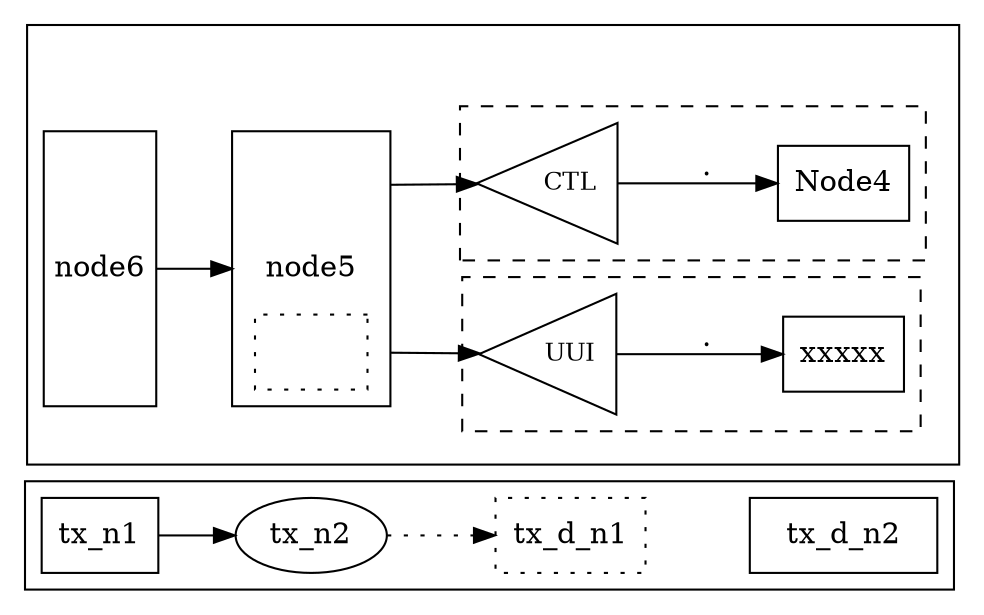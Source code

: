 digraph {
  tooltip="Graph Tooltip"
  rankdir="LR"
  compound=true
  nodesep=0.1

  subgraph cluster_tx_lane{
      graph [label=""]
      tx_n1 [shape="rect"];tx_n2;
      tx_d_n1 [style=dotted,shape=rect,width=1]
      tx_d_n2 [shape=rect,fixedsize=true,width=1.255]
      tx_n1 -> tx_n2
      tx_n2 -> tx_d_n1 [style="dotted"]
      tx_d_n1->tx_d_n2 [style=invis]
  }
  
  subgraph cluster_rx_lane{
      label=""
      subgraph cluster_rx{
        label="rx"
        style="invis"

        subgraph cluster_a {
          label=""
          tooltip="Cluster Tooltip"
          style="dashed"
          Node1 [tooltip="Node1 Tooltip", 
                 label="UUI", 
                 shape="triangle",
                 orientation=90,
                 height=0.8,
                 fontsize=12]
          Node2 [shape="rect", label="xxxxx"]
          Node1 -> Node2 [label="." tooltip="Edge Tooltip"]
        }
        subgraph cluster_b {
          label=""
          tooltip="Cluster Tooltip"
          style="dashed"
          Node3 [tooltip="Node1 Tooltip", 
                 label="CTL", 
                 shape="triangle", 
                 orientation=90, 
                 height=0.8, 
                 fontsize=12]
          Node4 [shape="rect"]
          Node3 -> Node4 [label="." tooltip="Edge Tooltip"]
        }
      }
  
      subgraph cluster_node5{
        Node51 [label="", shape="rect", height=0.5, style="dotted"]
        Node5c [label="node5", shape="rect", height=0.4, style="dotted", color=white]
        Node52 [label="",shape="rect", height=0.5, style="invis"]
        Node51 -> Node1 [ltail=cluster_node5]
        Node52 -> Node3 [ltail=cluster_node5]
      }
 
      node6 [shape="rect", fixedsize=true, height=1.840]
      node6 -> Node5c [lhead=cluster_node5]
  }
}